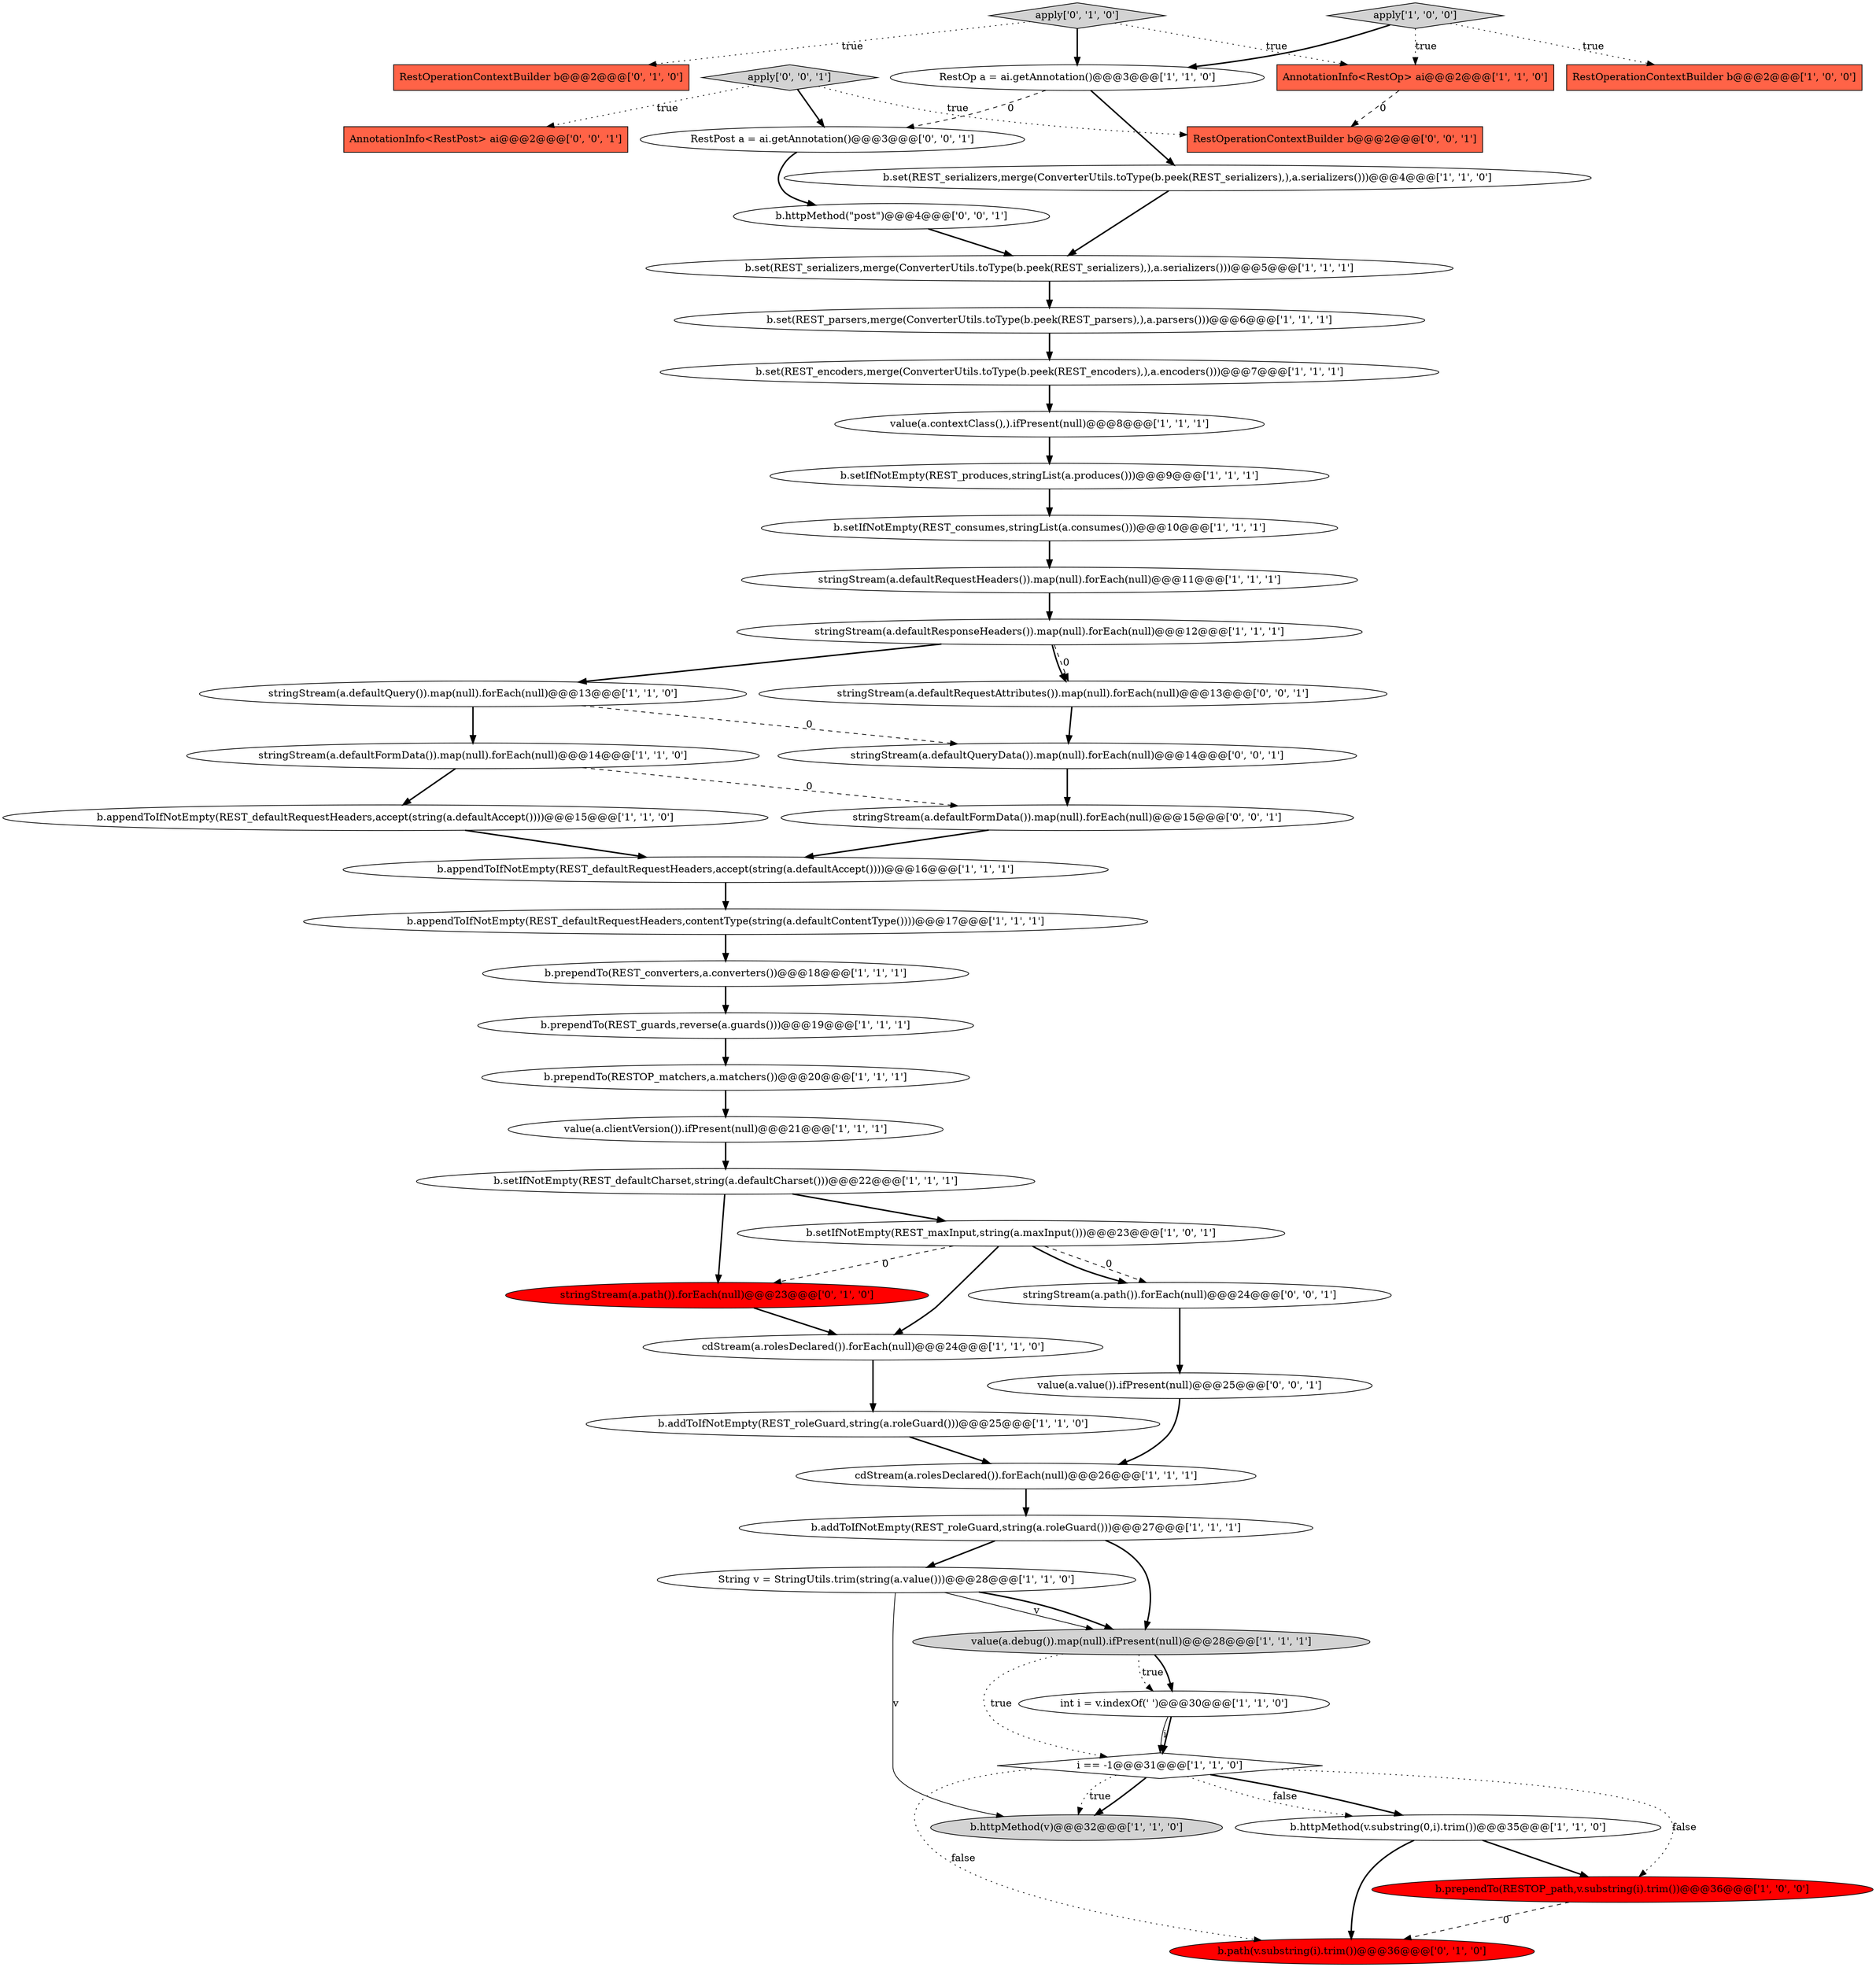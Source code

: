 digraph {
16 [style = filled, label = "cdStream(a.rolesDeclared()).forEach(null)@@@24@@@['1', '1', '0']", fillcolor = white, shape = ellipse image = "AAA0AAABBB1BBB"];
15 [style = filled, label = "value(a.clientVersion()).ifPresent(null)@@@21@@@['1', '1', '1']", fillcolor = white, shape = ellipse image = "AAA0AAABBB1BBB"];
0 [style = filled, label = "RestOperationContextBuilder b@@@2@@@['1', '0', '0']", fillcolor = tomato, shape = box image = "AAA0AAABBB1BBB"];
12 [style = filled, label = "b.addToIfNotEmpty(REST_roleGuard,string(a.roleGuard()))@@@25@@@['1', '1', '0']", fillcolor = white, shape = ellipse image = "AAA0AAABBB1BBB"];
33 [style = filled, label = "b.appendToIfNotEmpty(REST_defaultRequestHeaders,accept(string(a.defaultAccept())))@@@16@@@['1', '1', '1']", fillcolor = white, shape = ellipse image = "AAA0AAABBB1BBB"];
8 [style = filled, label = "b.prependTo(RESTOP_matchers,a.matchers())@@@20@@@['1', '1', '1']", fillcolor = white, shape = ellipse image = "AAA0AAABBB1BBB"];
7 [style = filled, label = "b.setIfNotEmpty(REST_defaultCharset,string(a.defaultCharset()))@@@22@@@['1', '1', '1']", fillcolor = white, shape = ellipse image = "AAA0AAABBB1BBB"];
27 [style = filled, label = "b.set(REST_encoders,merge(ConverterUtils.toType(b.peek(REST_encoders),),a.encoders()))@@@7@@@['1', '1', '1']", fillcolor = white, shape = ellipse image = "AAA0AAABBB1BBB"];
34 [style = filled, label = "b.set(REST_serializers,merge(ConverterUtils.toType(b.peek(REST_serializers),),a.serializers()))@@@4@@@['1', '1', '0']", fillcolor = white, shape = ellipse image = "AAA0AAABBB1BBB"];
32 [style = filled, label = "b.set(REST_serializers,merge(ConverterUtils.toType(b.peek(REST_serializers),),a.serializers()))@@@5@@@['1', '1', '1']", fillcolor = white, shape = ellipse image = "AAA0AAABBB1BBB"];
45 [style = filled, label = "stringStream(a.defaultQueryData()).map(null).forEach(null)@@@14@@@['0', '0', '1']", fillcolor = white, shape = ellipse image = "AAA0AAABBB3BBB"];
1 [style = filled, label = "b.setIfNotEmpty(REST_produces,stringList(a.produces()))@@@9@@@['1', '1', '1']", fillcolor = white, shape = ellipse image = "AAA0AAABBB1BBB"];
38 [style = filled, label = "b.path(v.substring(i).trim())@@@36@@@['0', '1', '0']", fillcolor = red, shape = ellipse image = "AAA1AAABBB2BBB"];
24 [style = filled, label = "b.prependTo(RESTOP_path,v.substring(i).trim())@@@36@@@['1', '0', '0']", fillcolor = red, shape = ellipse image = "AAA1AAABBB1BBB"];
41 [style = filled, label = "stringStream(a.path()).forEach(null)@@@24@@@['0', '0', '1']", fillcolor = white, shape = ellipse image = "AAA0AAABBB3BBB"];
35 [style = filled, label = "RestOperationContextBuilder b@@@2@@@['0', '1', '0']", fillcolor = tomato, shape = box image = "AAA0AAABBB2BBB"];
47 [style = filled, label = "stringStream(a.defaultRequestAttributes()).map(null).forEach(null)@@@13@@@['0', '0', '1']", fillcolor = white, shape = ellipse image = "AAA0AAABBB3BBB"];
39 [style = filled, label = "value(a.value()).ifPresent(null)@@@25@@@['0', '0', '1']", fillcolor = white, shape = ellipse image = "AAA0AAABBB3BBB"];
19 [style = filled, label = "b.setIfNotEmpty(REST_maxInput,string(a.maxInput()))@@@23@@@['1', '0', '1']", fillcolor = white, shape = ellipse image = "AAA0AAABBB1BBB"];
6 [style = filled, label = "int i = v.indexOf(' ')@@@30@@@['1', '1', '0']", fillcolor = white, shape = ellipse image = "AAA0AAABBB1BBB"];
9 [style = filled, label = "b.addToIfNotEmpty(REST_roleGuard,string(a.roleGuard()))@@@27@@@['1', '1', '1']", fillcolor = white, shape = ellipse image = "AAA0AAABBB1BBB"];
30 [style = filled, label = "stringStream(a.defaultResponseHeaders()).map(null).forEach(null)@@@12@@@['1', '1', '1']", fillcolor = white, shape = ellipse image = "AAA0AAABBB1BBB"];
17 [style = filled, label = "value(a.contextClass(),).ifPresent(null)@@@8@@@['1', '1', '1']", fillcolor = white, shape = ellipse image = "AAA0AAABBB1BBB"];
36 [style = filled, label = "apply['0', '1', '0']", fillcolor = lightgray, shape = diamond image = "AAA0AAABBB2BBB"];
3 [style = filled, label = "b.appendToIfNotEmpty(REST_defaultRequestHeaders,accept(string(a.defaultAccept())))@@@15@@@['1', '1', '0']", fillcolor = white, shape = ellipse image = "AAA0AAABBB1BBB"];
37 [style = filled, label = "stringStream(a.path()).forEach(null)@@@23@@@['0', '1', '0']", fillcolor = red, shape = ellipse image = "AAA1AAABBB2BBB"];
42 [style = filled, label = "AnnotationInfo<RestPost> ai@@@2@@@['0', '0', '1']", fillcolor = tomato, shape = box image = "AAA0AAABBB3BBB"];
22 [style = filled, label = "b.appendToIfNotEmpty(REST_defaultRequestHeaders,contentType(string(a.defaultContentType())))@@@17@@@['1', '1', '1']", fillcolor = white, shape = ellipse image = "AAA0AAABBB1BBB"];
46 [style = filled, label = "RestPost a = ai.getAnnotation()@@@3@@@['0', '0', '1']", fillcolor = white, shape = ellipse image = "AAA0AAABBB3BBB"];
11 [style = filled, label = "b.setIfNotEmpty(REST_consumes,stringList(a.consumes()))@@@10@@@['1', '1', '1']", fillcolor = white, shape = ellipse image = "AAA0AAABBB1BBB"];
40 [style = filled, label = "b.httpMethod(\"post\")@@@4@@@['0', '0', '1']", fillcolor = white, shape = ellipse image = "AAA0AAABBB3BBB"];
13 [style = filled, label = "value(a.debug()).map(null).ifPresent(null)@@@28@@@['1', '1', '1']", fillcolor = lightgray, shape = ellipse image = "AAA0AAABBB1BBB"];
23 [style = filled, label = "b.httpMethod(v)@@@32@@@['1', '1', '0']", fillcolor = lightgray, shape = ellipse image = "AAA0AAABBB1BBB"];
26 [style = filled, label = "b.prependTo(REST_guards,reverse(a.guards()))@@@19@@@['1', '1', '1']", fillcolor = white, shape = ellipse image = "AAA0AAABBB1BBB"];
18 [style = filled, label = "b.httpMethod(v.substring(0,i).trim())@@@35@@@['1', '1', '0']", fillcolor = white, shape = ellipse image = "AAA0AAABBB1BBB"];
29 [style = filled, label = "cdStream(a.rolesDeclared()).forEach(null)@@@26@@@['1', '1', '1']", fillcolor = white, shape = ellipse image = "AAA0AAABBB1BBB"];
48 [style = filled, label = "apply['0', '0', '1']", fillcolor = lightgray, shape = diamond image = "AAA0AAABBB3BBB"];
44 [style = filled, label = "stringStream(a.defaultFormData()).map(null).forEach(null)@@@15@@@['0', '0', '1']", fillcolor = white, shape = ellipse image = "AAA0AAABBB3BBB"];
4 [style = filled, label = "b.set(REST_parsers,merge(ConverterUtils.toType(b.peek(REST_parsers),),a.parsers()))@@@6@@@['1', '1', '1']", fillcolor = white, shape = ellipse image = "AAA0AAABBB1BBB"];
20 [style = filled, label = "stringStream(a.defaultRequestHeaders()).map(null).forEach(null)@@@11@@@['1', '1', '1']", fillcolor = white, shape = ellipse image = "AAA0AAABBB1BBB"];
5 [style = filled, label = "stringStream(a.defaultFormData()).map(null).forEach(null)@@@14@@@['1', '1', '0']", fillcolor = white, shape = ellipse image = "AAA0AAABBB1BBB"];
14 [style = filled, label = "stringStream(a.defaultQuery()).map(null).forEach(null)@@@13@@@['1', '1', '0']", fillcolor = white, shape = ellipse image = "AAA0AAABBB1BBB"];
31 [style = filled, label = "i == -1@@@31@@@['1', '1', '0']", fillcolor = white, shape = diamond image = "AAA0AAABBB1BBB"];
2 [style = filled, label = "AnnotationInfo<RestOp> ai@@@2@@@['1', '1', '0']", fillcolor = tomato, shape = box image = "AAA0AAABBB1BBB"];
10 [style = filled, label = "String v = StringUtils.trim(string(a.value()))@@@28@@@['1', '1', '0']", fillcolor = white, shape = ellipse image = "AAA0AAABBB1BBB"];
43 [style = filled, label = "RestOperationContextBuilder b@@@2@@@['0', '0', '1']", fillcolor = tomato, shape = box image = "AAA0AAABBB3BBB"];
21 [style = filled, label = "b.prependTo(REST_converters,a.converters())@@@18@@@['1', '1', '1']", fillcolor = white, shape = ellipse image = "AAA0AAABBB1BBB"];
28 [style = filled, label = "apply['1', '0', '0']", fillcolor = lightgray, shape = diamond image = "AAA0AAABBB1BBB"];
25 [style = filled, label = "RestOp a = ai.getAnnotation()@@@3@@@['1', '1', '0']", fillcolor = white, shape = ellipse image = "AAA0AAABBB1BBB"];
18->38 [style = bold, label=""];
5->3 [style = bold, label=""];
13->6 [style = dotted, label="true"];
11->20 [style = bold, label=""];
5->44 [style = dashed, label="0"];
18->24 [style = bold, label=""];
31->23 [style = bold, label=""];
8->15 [style = bold, label=""];
17->1 [style = bold, label=""];
25->34 [style = bold, label=""];
15->7 [style = bold, label=""];
48->42 [style = dotted, label="true"];
29->9 [style = bold, label=""];
7->37 [style = bold, label=""];
22->21 [style = bold, label=""];
44->33 [style = bold, label=""];
28->2 [style = dotted, label="true"];
36->2 [style = dotted, label="true"];
31->18 [style = bold, label=""];
26->8 [style = bold, label=""];
31->24 [style = dotted, label="false"];
3->33 [style = bold, label=""];
9->10 [style = bold, label=""];
45->44 [style = bold, label=""];
31->38 [style = dotted, label="false"];
10->13 [style = solid, label="v"];
30->47 [style = dashed, label="0"];
1->11 [style = bold, label=""];
19->16 [style = bold, label=""];
6->31 [style = solid, label="i"];
48->46 [style = bold, label=""];
2->43 [style = dashed, label="0"];
19->41 [style = dashed, label="0"];
21->26 [style = bold, label=""];
13->31 [style = dotted, label="true"];
36->25 [style = bold, label=""];
28->0 [style = dotted, label="true"];
12->29 [style = bold, label=""];
6->31 [style = bold, label=""];
10->13 [style = bold, label=""];
19->41 [style = bold, label=""];
31->23 [style = dotted, label="true"];
4->27 [style = bold, label=""];
10->23 [style = solid, label="v"];
14->45 [style = dashed, label="0"];
27->17 [style = bold, label=""];
40->32 [style = bold, label=""];
25->46 [style = dashed, label="0"];
28->25 [style = bold, label=""];
30->14 [style = bold, label=""];
9->13 [style = bold, label=""];
24->38 [style = dashed, label="0"];
34->32 [style = bold, label=""];
30->47 [style = bold, label=""];
32->4 [style = bold, label=""];
47->45 [style = bold, label=""];
48->43 [style = dotted, label="true"];
36->35 [style = dotted, label="true"];
13->6 [style = bold, label=""];
46->40 [style = bold, label=""];
41->39 [style = bold, label=""];
20->30 [style = bold, label=""];
7->19 [style = bold, label=""];
16->12 [style = bold, label=""];
19->37 [style = dashed, label="0"];
37->16 [style = bold, label=""];
33->22 [style = bold, label=""];
39->29 [style = bold, label=""];
14->5 [style = bold, label=""];
31->18 [style = dotted, label="false"];
}
